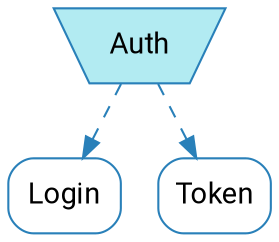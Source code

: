 digraph {
    bgcolor=transparent
    node[shape="rectangle" style="rounded,filled" color="#2980B9" fontname="Segoe UI,Roboto,Helvetica,Arial,sans-serif" fillcolor="#ffffff" fontcolor="#000000"]
    edge [color="#2980B9" fontcolor="#000000"]

    // sum types
    auth[shape=invtrapezium, style=filled fillcolor="#b2ebf2"]

    auth[label=Auth]

    login[label=Login]
    token[label=Token]

    auth -> token[style=dashed]
    auth -> login[style=dashed]
}
